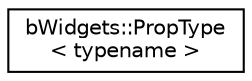 digraph "Graphical Class Hierarchy"
{
 // LATEX_PDF_SIZE
  edge [fontname="Helvetica",fontsize="10",labelfontname="Helvetica",labelfontsize="10"];
  node [fontname="Helvetica",fontsize="10",shape=record];
  rankdir="LR";
  Node0 [label="bWidgets::PropType\l\< typename \>",height=0.2,width=0.4,color="black", fillcolor="white", style="filled",URL="$structbWidgets_1_1PropType.html",tooltip=" "];
}
